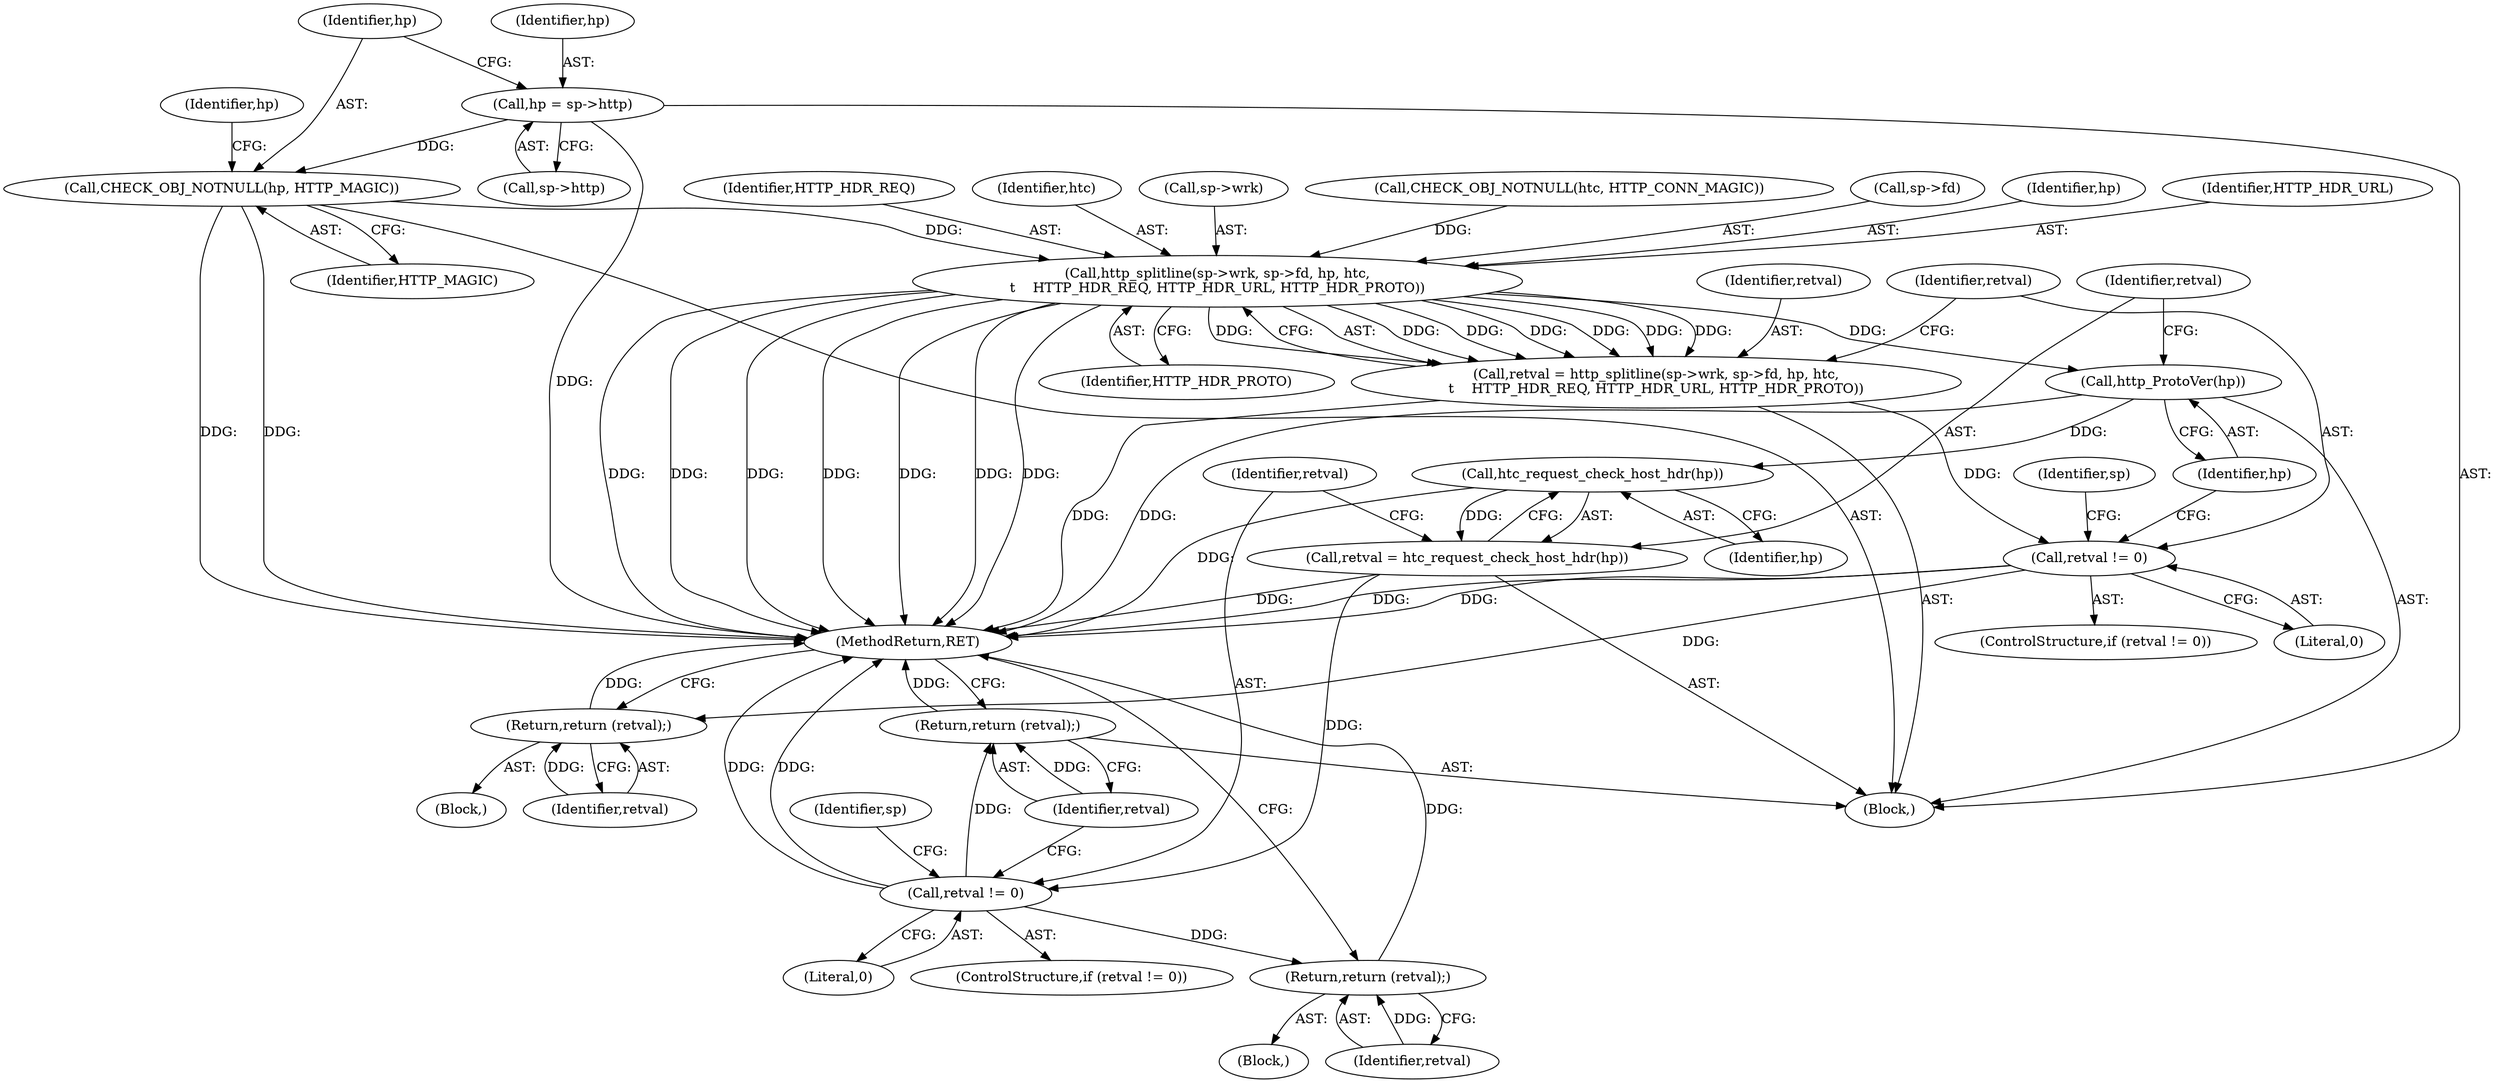digraph "1_Varnish-Cache_29870c8fe95e4e8a672f6f28c5fbe692bea09e9c_0@pointer" {
"1000122" [label="(Call,CHECK_OBJ_NOTNULL(hp, HTTP_MAGIC))"];
"1000117" [label="(Call,hp = sp->http)"];
"1000132" [label="(Call,http_splitline(sp->wrk, sp->fd, hp, htc,\n\t    HTTP_HDR_REQ, HTTP_HDR_URL, HTTP_HDR_PROTO))"];
"1000130" [label="(Call,retval = http_splitline(sp->wrk, sp->fd, hp, htc,\n\t    HTTP_HDR_REQ, HTTP_HDR_URL, HTTP_HDR_PROTO))"];
"1000145" [label="(Call,retval != 0)"];
"1000155" [label="(Return,return (retval);)"];
"1000157" [label="(Call,http_ProtoVer(hp))"];
"1000161" [label="(Call,htc_request_check_host_hdr(hp))"];
"1000159" [label="(Call,retval = htc_request_check_host_hdr(hp))"];
"1000164" [label="(Call,retval != 0)"];
"1000172" [label="(Return,return (retval);)"];
"1000174" [label="(Return,return (retval);)"];
"1000158" [label="(Identifier,hp)"];
"1000169" [label="(Identifier,sp)"];
"1000172" [label="(Return,return (retval);)"];
"1000174" [label="(Return,return (retval);)"];
"1000163" [label="(ControlStructure,if (retval != 0))"];
"1000167" [label="(Block,)"];
"1000175" [label="(Identifier,retval)"];
"1000146" [label="(Identifier,retval)"];
"1000122" [label="(Call,CHECK_OBJ_NOTNULL(hp, HTTP_MAGIC))"];
"1000150" [label="(Identifier,sp)"];
"1000123" [label="(Identifier,hp)"];
"1000147" [label="(Literal,0)"];
"1000144" [label="(ControlStructure,if (retval != 0))"];
"1000142" [label="(Identifier,HTTP_HDR_URL)"];
"1000156" [label="(Identifier,retval)"];
"1000118" [label="(Identifier,hp)"];
"1000141" [label="(Identifier,HTTP_HDR_REQ)"];
"1000143" [label="(Identifier,HTTP_HDR_PROTO)"];
"1000155" [label="(Return,return (retval);)"];
"1000130" [label="(Call,retval = http_splitline(sp->wrk, sp->fd, hp, htc,\n\t    HTTP_HDR_REQ, HTTP_HDR_URL, HTTP_HDR_PROTO))"];
"1000162" [label="(Identifier,hp)"];
"1000102" [label="(Block,)"];
"1000165" [label="(Identifier,retval)"];
"1000140" [label="(Identifier,htc)"];
"1000133" [label="(Call,sp->wrk)"];
"1000114" [label="(Call,CHECK_OBJ_NOTNULL(htc, HTTP_CONN_MAGIC))"];
"1000159" [label="(Call,retval = htc_request_check_host_hdr(hp))"];
"1000173" [label="(Identifier,retval)"];
"1000161" [label="(Call,htc_request_check_host_hdr(hp))"];
"1000166" [label="(Literal,0)"];
"1000136" [label="(Call,sp->fd)"];
"1000117" [label="(Call,hp = sp->http)"];
"1000176" [label="(MethodReturn,RET)"];
"1000139" [label="(Identifier,hp)"];
"1000157" [label="(Call,http_ProtoVer(hp))"];
"1000148" [label="(Block,)"];
"1000164" [label="(Call,retval != 0)"];
"1000119" [label="(Call,sp->http)"];
"1000145" [label="(Call,retval != 0)"];
"1000127" [label="(Identifier,hp)"];
"1000132" [label="(Call,http_splitline(sp->wrk, sp->fd, hp, htc,\n\t    HTTP_HDR_REQ, HTTP_HDR_URL, HTTP_HDR_PROTO))"];
"1000131" [label="(Identifier,retval)"];
"1000160" [label="(Identifier,retval)"];
"1000124" [label="(Identifier,HTTP_MAGIC)"];
"1000122" -> "1000102"  [label="AST: "];
"1000122" -> "1000124"  [label="CFG: "];
"1000123" -> "1000122"  [label="AST: "];
"1000124" -> "1000122"  [label="AST: "];
"1000127" -> "1000122"  [label="CFG: "];
"1000122" -> "1000176"  [label="DDG: "];
"1000122" -> "1000176"  [label="DDG: "];
"1000117" -> "1000122"  [label="DDG: "];
"1000122" -> "1000132"  [label="DDG: "];
"1000117" -> "1000102"  [label="AST: "];
"1000117" -> "1000119"  [label="CFG: "];
"1000118" -> "1000117"  [label="AST: "];
"1000119" -> "1000117"  [label="AST: "];
"1000123" -> "1000117"  [label="CFG: "];
"1000117" -> "1000176"  [label="DDG: "];
"1000132" -> "1000130"  [label="AST: "];
"1000132" -> "1000143"  [label="CFG: "];
"1000133" -> "1000132"  [label="AST: "];
"1000136" -> "1000132"  [label="AST: "];
"1000139" -> "1000132"  [label="AST: "];
"1000140" -> "1000132"  [label="AST: "];
"1000141" -> "1000132"  [label="AST: "];
"1000142" -> "1000132"  [label="AST: "];
"1000143" -> "1000132"  [label="AST: "];
"1000130" -> "1000132"  [label="CFG: "];
"1000132" -> "1000176"  [label="DDG: "];
"1000132" -> "1000176"  [label="DDG: "];
"1000132" -> "1000176"  [label="DDG: "];
"1000132" -> "1000176"  [label="DDG: "];
"1000132" -> "1000176"  [label="DDG: "];
"1000132" -> "1000176"  [label="DDG: "];
"1000132" -> "1000176"  [label="DDG: "];
"1000132" -> "1000130"  [label="DDG: "];
"1000132" -> "1000130"  [label="DDG: "];
"1000132" -> "1000130"  [label="DDG: "];
"1000132" -> "1000130"  [label="DDG: "];
"1000132" -> "1000130"  [label="DDG: "];
"1000132" -> "1000130"  [label="DDG: "];
"1000132" -> "1000130"  [label="DDG: "];
"1000114" -> "1000132"  [label="DDG: "];
"1000132" -> "1000157"  [label="DDG: "];
"1000130" -> "1000102"  [label="AST: "];
"1000131" -> "1000130"  [label="AST: "];
"1000146" -> "1000130"  [label="CFG: "];
"1000130" -> "1000176"  [label="DDG: "];
"1000130" -> "1000145"  [label="DDG: "];
"1000145" -> "1000144"  [label="AST: "];
"1000145" -> "1000147"  [label="CFG: "];
"1000146" -> "1000145"  [label="AST: "];
"1000147" -> "1000145"  [label="AST: "];
"1000150" -> "1000145"  [label="CFG: "];
"1000158" -> "1000145"  [label="CFG: "];
"1000145" -> "1000176"  [label="DDG: "];
"1000145" -> "1000176"  [label="DDG: "];
"1000145" -> "1000155"  [label="DDG: "];
"1000155" -> "1000148"  [label="AST: "];
"1000155" -> "1000156"  [label="CFG: "];
"1000156" -> "1000155"  [label="AST: "];
"1000176" -> "1000155"  [label="CFG: "];
"1000155" -> "1000176"  [label="DDG: "];
"1000156" -> "1000155"  [label="DDG: "];
"1000157" -> "1000102"  [label="AST: "];
"1000157" -> "1000158"  [label="CFG: "];
"1000158" -> "1000157"  [label="AST: "];
"1000160" -> "1000157"  [label="CFG: "];
"1000157" -> "1000176"  [label="DDG: "];
"1000157" -> "1000161"  [label="DDG: "];
"1000161" -> "1000159"  [label="AST: "];
"1000161" -> "1000162"  [label="CFG: "];
"1000162" -> "1000161"  [label="AST: "];
"1000159" -> "1000161"  [label="CFG: "];
"1000161" -> "1000176"  [label="DDG: "];
"1000161" -> "1000159"  [label="DDG: "];
"1000159" -> "1000102"  [label="AST: "];
"1000160" -> "1000159"  [label="AST: "];
"1000165" -> "1000159"  [label="CFG: "];
"1000159" -> "1000176"  [label="DDG: "];
"1000159" -> "1000164"  [label="DDG: "];
"1000164" -> "1000163"  [label="AST: "];
"1000164" -> "1000166"  [label="CFG: "];
"1000165" -> "1000164"  [label="AST: "];
"1000166" -> "1000164"  [label="AST: "];
"1000169" -> "1000164"  [label="CFG: "];
"1000175" -> "1000164"  [label="CFG: "];
"1000164" -> "1000176"  [label="DDG: "];
"1000164" -> "1000176"  [label="DDG: "];
"1000164" -> "1000172"  [label="DDG: "];
"1000164" -> "1000174"  [label="DDG: "];
"1000172" -> "1000167"  [label="AST: "];
"1000172" -> "1000173"  [label="CFG: "];
"1000173" -> "1000172"  [label="AST: "];
"1000176" -> "1000172"  [label="CFG: "];
"1000172" -> "1000176"  [label="DDG: "];
"1000173" -> "1000172"  [label="DDG: "];
"1000174" -> "1000102"  [label="AST: "];
"1000174" -> "1000175"  [label="CFG: "];
"1000175" -> "1000174"  [label="AST: "];
"1000176" -> "1000174"  [label="CFG: "];
"1000174" -> "1000176"  [label="DDG: "];
"1000175" -> "1000174"  [label="DDG: "];
}
